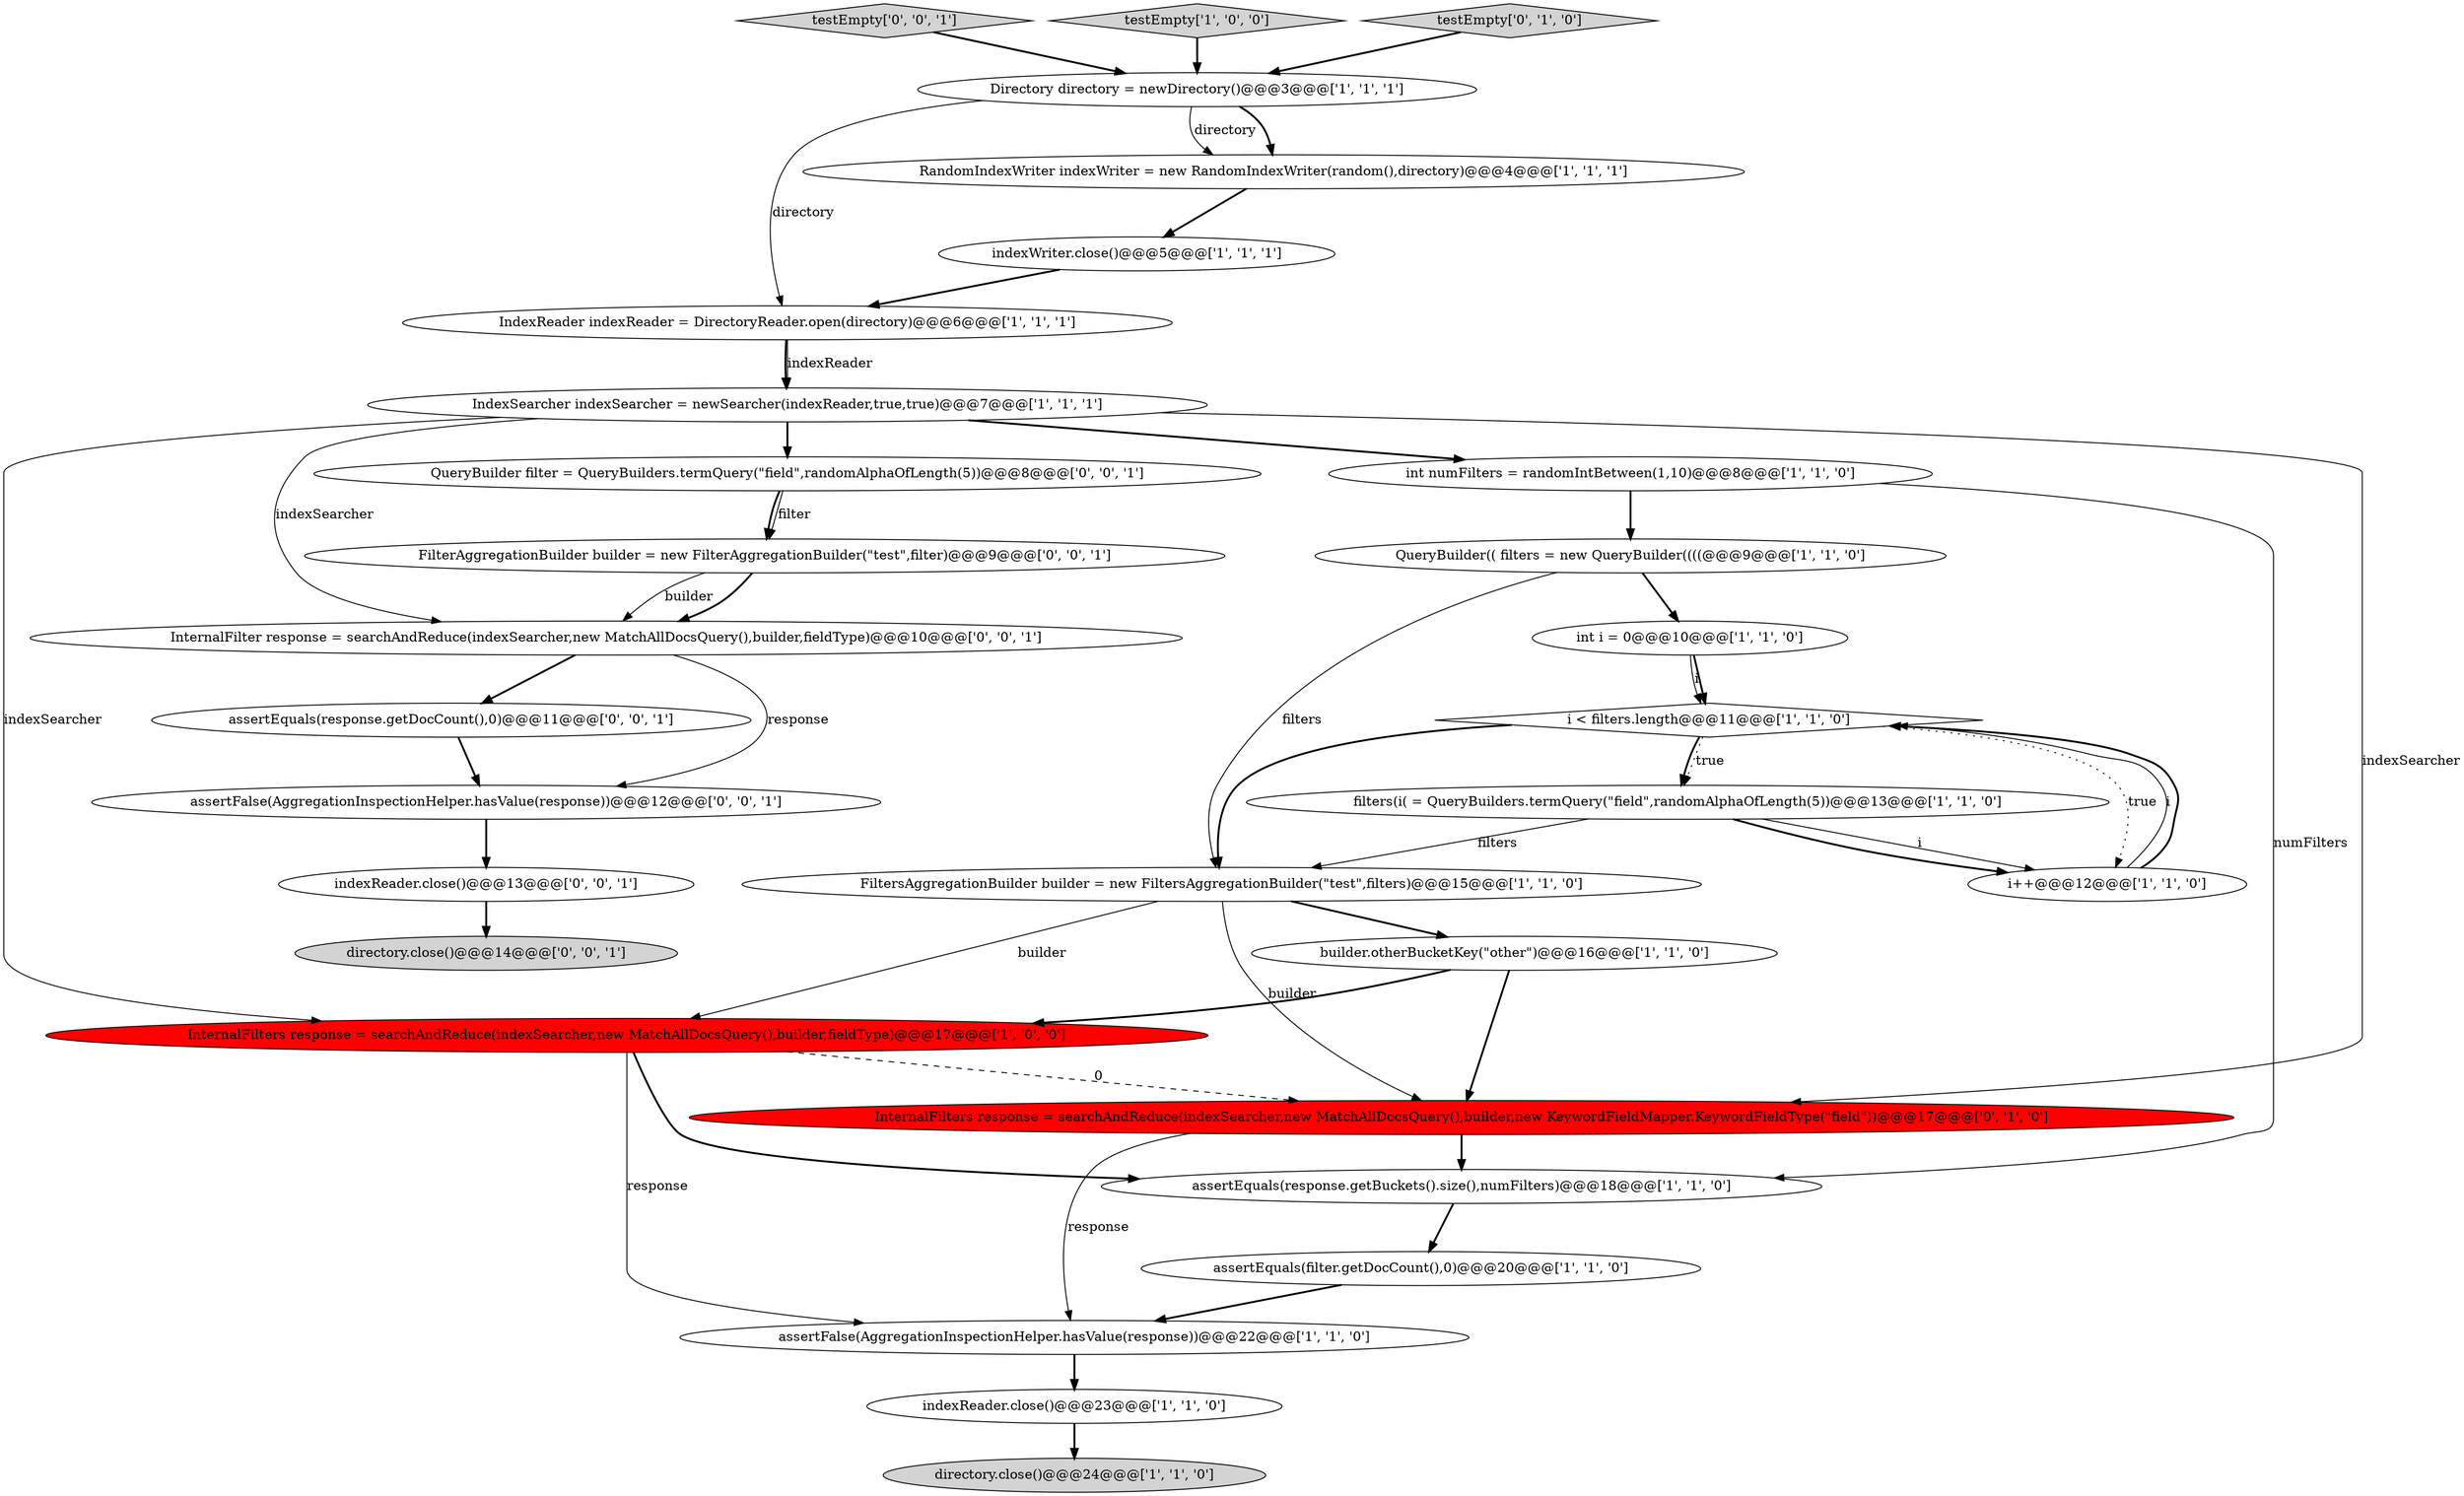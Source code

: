digraph {
8 [style = filled, label = "directory.close()@@@24@@@['1', '1', '0']", fillcolor = lightgray, shape = ellipse image = "AAA0AAABBB1BBB"];
16 [style = filled, label = "int i = 0@@@10@@@['1', '1', '0']", fillcolor = white, shape = ellipse image = "AAA0AAABBB1BBB"];
26 [style = filled, label = "FilterAggregationBuilder builder = new FilterAggregationBuilder(\"test\",filter)@@@9@@@['0', '0', '1']", fillcolor = white, shape = ellipse image = "AAA0AAABBB3BBB"];
7 [style = filled, label = "filters(i( = QueryBuilders.termQuery(\"field\",randomAlphaOfLength(5))@@@13@@@['1', '1', '0']", fillcolor = white, shape = ellipse image = "AAA0AAABBB1BBB"];
11 [style = filled, label = "FiltersAggregationBuilder builder = new FiltersAggregationBuilder(\"test\",filters)@@@15@@@['1', '1', '0']", fillcolor = white, shape = ellipse image = "AAA0AAABBB1BBB"];
13 [style = filled, label = "i < filters.length@@@11@@@['1', '1', '0']", fillcolor = white, shape = diamond image = "AAA0AAABBB1BBB"];
27 [style = filled, label = "indexReader.close()@@@13@@@['0', '0', '1']", fillcolor = white, shape = ellipse image = "AAA0AAABBB3BBB"];
22 [style = filled, label = "testEmpty['0', '0', '1']", fillcolor = lightgray, shape = diamond image = "AAA0AAABBB3BBB"];
3 [style = filled, label = "i++@@@12@@@['1', '1', '0']", fillcolor = white, shape = ellipse image = "AAA0AAABBB1BBB"];
23 [style = filled, label = "assertFalse(AggregationInspectionHelper.hasValue(response))@@@12@@@['0', '0', '1']", fillcolor = white, shape = ellipse image = "AAA0AAABBB3BBB"];
2 [style = filled, label = "int numFilters = randomIntBetween(1,10)@@@8@@@['1', '1', '0']", fillcolor = white, shape = ellipse image = "AAA0AAABBB1BBB"];
15 [style = filled, label = "IndexReader indexReader = DirectoryReader.open(directory)@@@6@@@['1', '1', '1']", fillcolor = white, shape = ellipse image = "AAA0AAABBB1BBB"];
24 [style = filled, label = "QueryBuilder filter = QueryBuilders.termQuery(\"field\",randomAlphaOfLength(5))@@@8@@@['0', '0', '1']", fillcolor = white, shape = ellipse image = "AAA0AAABBB3BBB"];
1 [style = filled, label = "assertFalse(AggregationInspectionHelper.hasValue(response))@@@22@@@['1', '1', '0']", fillcolor = white, shape = ellipse image = "AAA0AAABBB1BBB"];
12 [style = filled, label = "assertEquals(filter.getDocCount(),0)@@@20@@@['1', '1', '0']", fillcolor = white, shape = ellipse image = "AAA0AAABBB1BBB"];
14 [style = filled, label = "testEmpty['1', '0', '0']", fillcolor = lightgray, shape = diamond image = "AAA0AAABBB1BBB"];
17 [style = filled, label = "IndexSearcher indexSearcher = newSearcher(indexReader,true,true)@@@7@@@['1', '1', '1']", fillcolor = white, shape = ellipse image = "AAA0AAABBB1BBB"];
28 [style = filled, label = "assertEquals(response.getDocCount(),0)@@@11@@@['0', '0', '1']", fillcolor = white, shape = ellipse image = "AAA0AAABBB3BBB"];
4 [style = filled, label = "QueryBuilder(( filters = new QueryBuilder((((@@@9@@@['1', '1', '0']", fillcolor = white, shape = ellipse image = "AAA0AAABBB1BBB"];
18 [style = filled, label = "InternalFilters response = searchAndReduce(indexSearcher,new MatchAllDocsQuery(),builder,fieldType)@@@17@@@['1', '0', '0']", fillcolor = red, shape = ellipse image = "AAA1AAABBB1BBB"];
21 [style = filled, label = "testEmpty['0', '1', '0']", fillcolor = lightgray, shape = diamond image = "AAA0AAABBB2BBB"];
25 [style = filled, label = "InternalFilter response = searchAndReduce(indexSearcher,new MatchAllDocsQuery(),builder,fieldType)@@@10@@@['0', '0', '1']", fillcolor = white, shape = ellipse image = "AAA0AAABBB3BBB"];
20 [style = filled, label = "InternalFilters response = searchAndReduce(indexSearcher,new MatchAllDocsQuery(),builder,new KeywordFieldMapper.KeywordFieldType(\"field\"))@@@17@@@['0', '1', '0']", fillcolor = red, shape = ellipse image = "AAA1AAABBB2BBB"];
29 [style = filled, label = "directory.close()@@@14@@@['0', '0', '1']", fillcolor = lightgray, shape = ellipse image = "AAA0AAABBB3BBB"];
6 [style = filled, label = "indexWriter.close()@@@5@@@['1', '1', '1']", fillcolor = white, shape = ellipse image = "AAA0AAABBB1BBB"];
10 [style = filled, label = "RandomIndexWriter indexWriter = new RandomIndexWriter(random(),directory)@@@4@@@['1', '1', '1']", fillcolor = white, shape = ellipse image = "AAA0AAABBB1BBB"];
9 [style = filled, label = "indexReader.close()@@@23@@@['1', '1', '0']", fillcolor = white, shape = ellipse image = "AAA0AAABBB1BBB"];
19 [style = filled, label = "assertEquals(response.getBuckets().size(),numFilters)@@@18@@@['1', '1', '0']", fillcolor = white, shape = ellipse image = "AAA0AAABBB1BBB"];
0 [style = filled, label = "builder.otherBucketKey(\"other\")@@@16@@@['1', '1', '0']", fillcolor = white, shape = ellipse image = "AAA0AAABBB1BBB"];
5 [style = filled, label = "Directory directory = newDirectory()@@@3@@@['1', '1', '1']", fillcolor = white, shape = ellipse image = "AAA0AAABBB1BBB"];
11->20 [style = solid, label="builder"];
2->19 [style = solid, label="numFilters"];
5->10 [style = bold, label=""];
4->11 [style = solid, label="filters"];
16->13 [style = bold, label=""];
25->28 [style = bold, label=""];
23->27 [style = bold, label=""];
13->3 [style = dotted, label="true"];
7->3 [style = solid, label="i"];
19->12 [style = bold, label=""];
26->25 [style = bold, label=""];
18->19 [style = bold, label=""];
18->1 [style = solid, label="response"];
17->25 [style = solid, label="indexSearcher"];
13->7 [style = dotted, label="true"];
5->15 [style = solid, label="directory"];
5->10 [style = solid, label="directory"];
9->8 [style = bold, label=""];
12->1 [style = bold, label=""];
3->13 [style = solid, label="i"];
2->4 [style = bold, label=""];
10->6 [style = bold, label=""];
13->11 [style = bold, label=""];
22->5 [style = bold, label=""];
7->3 [style = bold, label=""];
17->20 [style = solid, label="indexSearcher"];
6->15 [style = bold, label=""];
11->18 [style = solid, label="builder"];
17->18 [style = solid, label="indexSearcher"];
1->9 [style = bold, label=""];
24->26 [style = solid, label="filter"];
20->1 [style = solid, label="response"];
21->5 [style = bold, label=""];
24->26 [style = bold, label=""];
15->17 [style = bold, label=""];
11->0 [style = bold, label=""];
17->24 [style = bold, label=""];
17->2 [style = bold, label=""];
25->23 [style = solid, label="response"];
28->23 [style = bold, label=""];
13->7 [style = bold, label=""];
18->20 [style = dashed, label="0"];
3->13 [style = bold, label=""];
0->18 [style = bold, label=""];
0->20 [style = bold, label=""];
16->13 [style = solid, label="i"];
7->11 [style = solid, label="filters"];
27->29 [style = bold, label=""];
20->19 [style = bold, label=""];
15->17 [style = solid, label="indexReader"];
26->25 [style = solid, label="builder"];
4->16 [style = bold, label=""];
14->5 [style = bold, label=""];
}
